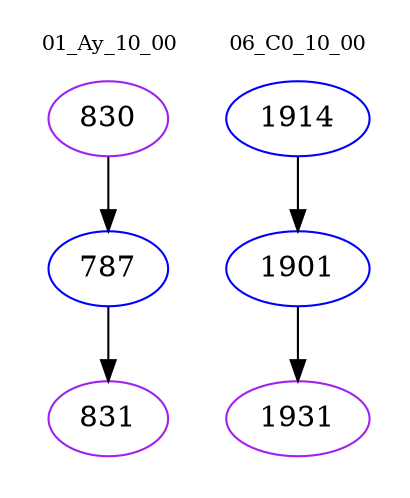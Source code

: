 digraph{
subgraph cluster_0 {
color = white
label = "01_Ay_10_00";
fontsize=10;
T0_830 [label="830", color="purple"]
T0_830 -> T0_787 [color="black"]
T0_787 [label="787", color="blue"]
T0_787 -> T0_831 [color="black"]
T0_831 [label="831", color="purple"]
}
subgraph cluster_1 {
color = white
label = "06_C0_10_00";
fontsize=10;
T1_1914 [label="1914", color="blue"]
T1_1914 -> T1_1901 [color="black"]
T1_1901 [label="1901", color="blue"]
T1_1901 -> T1_1931 [color="black"]
T1_1931 [label="1931", color="purple"]
}
}
